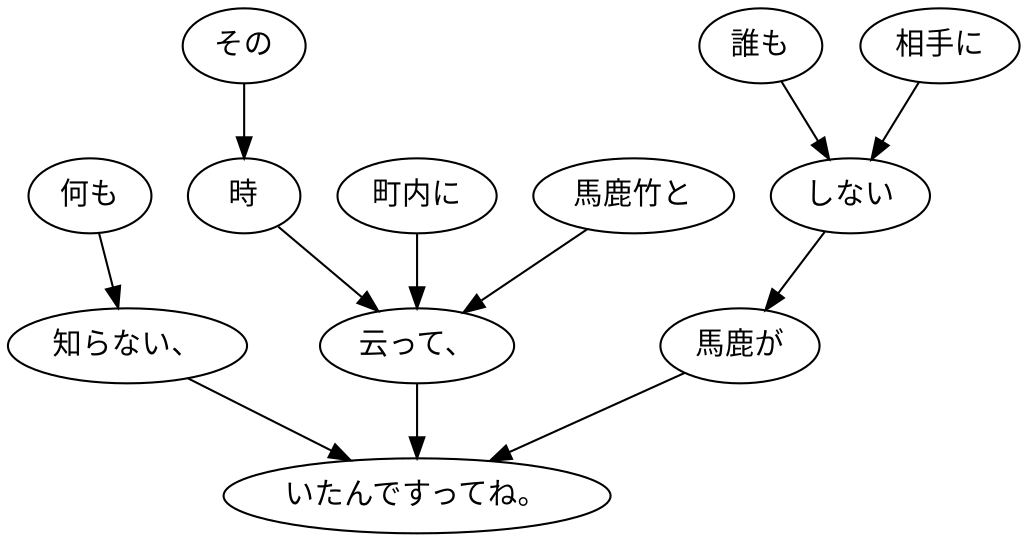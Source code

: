 digraph graph6913 {
	node0 [label="その"];
	node1 [label="時"];
	node2 [label="町内に"];
	node3 [label="馬鹿竹と"];
	node4 [label="云って、"];
	node5 [label="何も"];
	node6 [label="知らない、"];
	node7 [label="誰も"];
	node8 [label="相手に"];
	node9 [label="しない"];
	node10 [label="馬鹿が"];
	node11 [label="いたんですってね。"];
	node0 -> node1;
	node1 -> node4;
	node2 -> node4;
	node3 -> node4;
	node4 -> node11;
	node5 -> node6;
	node6 -> node11;
	node7 -> node9;
	node8 -> node9;
	node9 -> node10;
	node10 -> node11;
}
